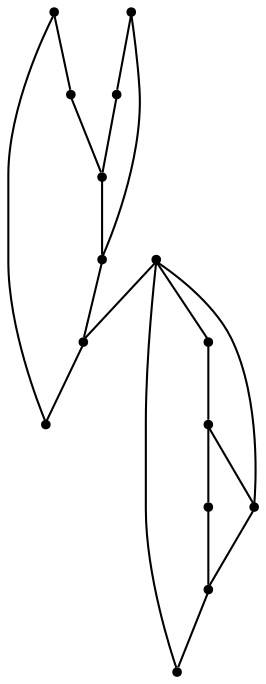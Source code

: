 graph {
  node [shape=point,comment="{\"directed\":false,\"doi\":\"10.1007/978-3-540-31843-9_19\",\"figure\":\"5 (2)\"}"]

  v0 [pos="905.1465002725291,372.3763910929363"]
  v1 [pos="853.4222996911337,327.7055549621582"]
  v2 [pos="891.1782794331396,440.5106989542644"]
  v3 [pos="865.4724518531976,570.3554916381836"]
  v4 [pos="806.1582939680233,535.1961898803711"]
  v5 [pos="861.5477652616279,640.047213236491"]
  v6 [pos="787.1141192768895,348.18885803222656"]
  v7 [pos="825.1784792877907,462.4805577596029"]
  v8 [pos="745.051101471657,566.3274256388347"]
  v9 [pos="803.2035792151163,604.6054967244467"]
  v10 [pos="801.7710369731104,672.609723409017"]
  v11 [pos="773.1469317768895,416.31909688313806"]
  v12 [pos="742.7256427143894,635.8399200439453"]
  v13 [pos="720.5559025254361,317.35971450805664"]
  v14 [pos="706.5887309229652,385.4941177368164"]

  v0 -- v1 [id="-1",pos="905.1465002725291,372.3763910929363 853.4222996911337,327.7055549621582 853.4222996911337,327.7055549621582 853.4222996911337,327.7055549621582"]
  v2 -- v0 [id="-2",pos="891.1782794331396,440.5106989542644 905.1465002725291,372.3763910929363 905.1465002725291,372.3763910929363 905.1465002725291,372.3763910929363"]
  v3 -- v4 [id="-3",pos="865.4724518531976,570.3554916381836 806.1582939680233,535.1961898803711 806.1582939680233,535.1961898803711 806.1582939680233,535.1961898803711"]
  v5 -- v3 [id="-4",pos="861.5477652616279,640.047213236491 865.4724518531976,570.3554916381836 865.4724518531976,570.3554916381836 865.4724518531976,570.3554916381836"]
  v14 -- v13 [id="-5",pos="706.5887309229652,385.4941177368164 720.5559025254361,317.35971450805664 720.5559025254361,317.35971450805664 720.5559025254361,317.35971450805664"]
  v14 -- v11 [id="-6",pos="706.5887309229652,385.4941177368164 773.1469317768895,416.31909688313806 773.1469317768895,416.31909688313806 773.1469317768895,416.31909688313806"]
  v1 -- v6 [id="-7",pos="853.4222996911337,327.7055549621582 787.1141192768895,348.18885803222656 787.1141192768895,348.18885803222656 787.1141192768895,348.18885803222656"]
  v7 -- v2 [id="-8",pos="825.1784792877907,462.4805577596029 891.1782794331396,440.5106989542644 891.1782794331396,440.5106989542644 891.1782794331396,440.5106989542644"]
  v13 -- v6 [id="-9",pos="720.5559025254361,317.35971450805664 787.1141192768895,348.18885803222656 787.1141192768895,348.18885803222656 787.1141192768895,348.18885803222656"]
  v4 -- v8 [id="-10",pos="806.1582939680233,535.1961898803711 745.051101471657,566.3274256388347 745.051101471657,566.3274256388347 745.051101471657,566.3274256388347"]
  v4 -- v7 [id="-11",pos="806.1582939680233,535.1961898803711 825.1784792877907,462.4805577596029 825.1784792877907,462.4805577596029 825.1784792877907,462.4805577596029"]
  v9 -- v5 [id="-12",pos="803.2035792151163,604.6054967244467 861.5477652616279,640.047213236491 861.5477652616279,640.047213236491 861.5477652616279,640.047213236491"]
  v9 -- v4 [id="-13",pos="803.2035792151163,604.6054967244467 806.1582939680233,535.1961898803711 806.1582939680233,535.1961898803711 806.1582939680233,535.1961898803711"]
  v12 -- v9 [id="-14",pos="742.7256427143894,635.8399200439453 803.2035792151163,604.6054967244467 803.2035792151163,604.6054967244467 803.2035792151163,604.6054967244467"]
  v12 -- v10 [id="-15",pos="742.7256427143894,635.8399200439453 801.7710369731104,672.609723409017 801.7710369731104,672.609723409017 801.7710369731104,672.609723409017"]
  v10 -- v5 [id="-16",pos="801.7710369731104,672.609723409017 861.5477652616279,640.047213236491 861.5477652616279,640.047213236491 861.5477652616279,640.047213236491"]
  v8 -- v12 [id="-17",pos="745.051101471657,566.3274256388347 742.7256427143894,635.8399200439453 742.7256427143894,635.8399200439453 742.7256427143894,635.8399200439453"]
  v6 -- v11 [id="-18",pos="787.1141192768895,348.18885803222656 773.1469317768895,416.31909688313806 773.1469317768895,416.31909688313806 773.1469317768895,416.31909688313806"]
  v11 -- v7 [id="-19",pos="773.1469317768895,416.31909688313806 825.1784792877907,462.4805577596029 825.1784792877907,462.4805577596029 825.1784792877907,462.4805577596029"]
}